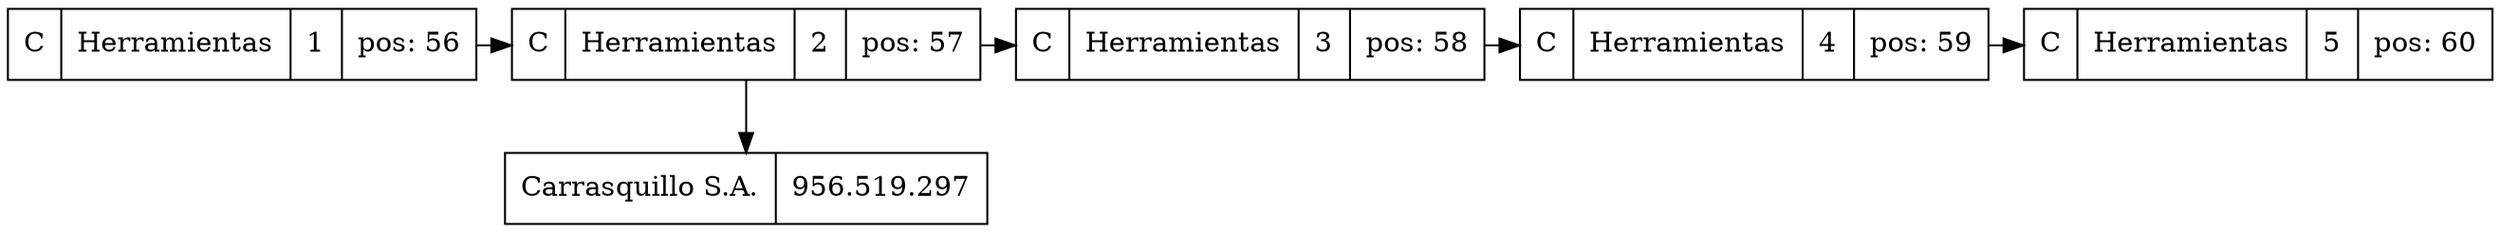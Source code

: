 digraph G{
node[shape="box" shape="record"]
graph[splines="ortho"]
node55[label="C|Herramientas|1|pos: 56"];
node55->node56;
node56[label="C|Herramientas|2|pos: 57"];
node0xc000228780[label="Carrasquillo S.A.|956.519.297"];
node56->node0xc000228780;
node56->node57;
node57[label="C|Herramientas|3|pos: 58"];
node57->node58;
node58[label="C|Herramientas|4|pos: 59"];
node58->node59;
node59[label="C|Herramientas|5|pos: 60"];
{rank="same"; node55; node56; node57; node58; node59}
}
